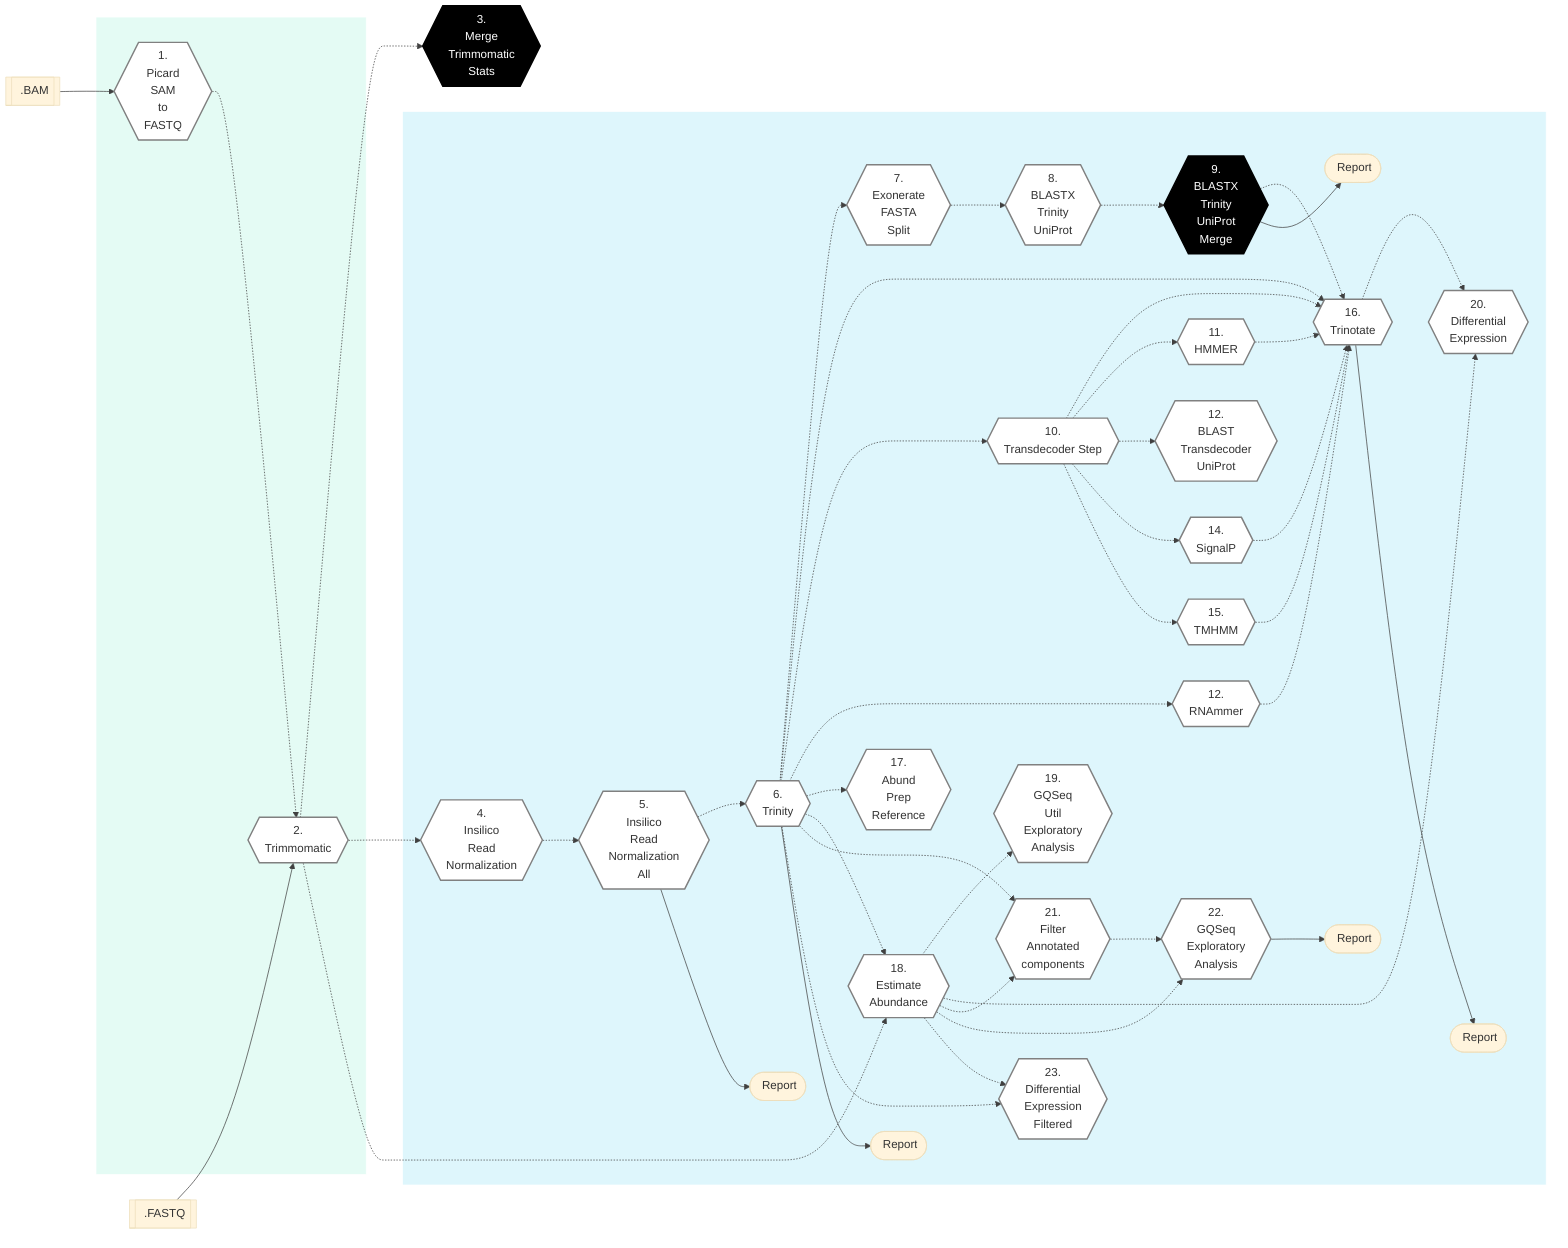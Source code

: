 %%{init: {'theme': 'base', 'themeVariables': { 'lineColor': '#404040'}}}%%

        %% GenPipes Schema for rnaseq_denovo_assembly.py
        %% Ref: https://bitbucket.org/mugqic/genpipes/src/master/pipelines/rnaseq_denovo_assembly/
        %% Author Shaloo Shalini <shalz@hotmail.com>

        graph LR

          Node1{{ 1. <br/> Picard <br/> SAM <br/>to <br/> FASTQ }}:::nodefill
          Node2{{ 2. <br/> Trimmomatic }}:::nodefill
          Node3{{ 3. <br/> Merge <br/> Trimmomatic <br/>Stats }}:::nodefillblack
          Node4{{ 4. <br/> Insilico<br/>Read<br/>Normalization }}:::nodefill
          Node5{{ 5. <br/> Insilico<br/>Read<br/>Normalization<br/>All }}:::nodefill
          Node6{{ 6. <br/> Trinity }}:::nodefill
          Node7{{ 7. <br/> Exonerate <br/> FASTA <br/> Split }}:::nodefill
          Node8{{ 8. <br/> BLASTX <br/> Trinity <br/> UniProt }}:::nodefill
          Node9{{ 9. <br/> BLASTX <br/> Trinity <br/> UniProt <br/> Merge}}:::nodefillblack
          Node10{{ 10. <br/> Transdecoder Step }}:::nodefill
          Node11{{ 11. <br/> HMMER }}:::nodefill
          Node12{{ 12. <br/> RNAmmer }}:::nodefill
          Node13{{ 12. <br/> BLAST <br/> Transdecoder <br/> UniProt }}:::nodefill
          Node14{{ 14. <br/> SignalP }}:::nodefill
          Node15{{ 15. <br/> TMHMM }}:::nodefill
          Node16{{ 16. <br/> Trinotate }}:::nodefill
          Node17{{ 17. <br/> Abund <br/> Prep <br/> Reference }}:::nodefill
          Node18{{ 18. <br/> Estimate <br/> Abundance }}:::nodefill
          Node19{{ 19. <br/> GQSeq <br/> Util <br/> Exploratory <br/> Analysis }}:::nodefill
          Node20{{ 20. <br/> Differential <br/> Expression }}:::nodefill
          Node21{{ 21. <br/> Filter <br/> Annotated <br/> components }}:::nodefill
          Node22{{ 22. <br/> GQSeq <br/> Exploratory <br/> Analysis }}:::nodefill
          Node23{{ 23. <br/> Differential <br/> Expression <br/> Filtered }}:::nodefill

          Input1[[fa:fa-file-archive-o .BAM]]
          Input2[[fa:fa-file-archive-o .FASTQ]]
          IROP([fa:fa-sticky-note-o Report ])
          BTOP([fa:fa-sticky-note-o Report ])
          TrinityOP([fa:fa-sticky-note-o Report ])
          TrinotateOP([fa:fa-sticky-note-o Report ])
          Output([fa:fa-sticky-note-o Report ])

          Input1 --> Node1 -.-> Node2
          Input2 --> Node2

          Node2 -.-> Node3 & Node4 & Node18
          Node4 -.-> Node5 -.-> Node6 -.-> Node7 -.-> Node8 -.-> Node9
          Node6 & Node9 & Node10 & Node11 & Node12 & Node14 & Node15 -.-> Node16
          Node6 -.-> Node10 & Node12 & Node17 & Node18 & Node21 & Node23
          Node10 -.-> Node11 & Node13 & Node14 & Node15
          Node16 -.-> Node20
          Node18 -.-> Node19 & Node20 & Node21 & Node22 & Node23
          Node21 -.-> Node22

          Node5 --> IROP
          Node6 --> TrinityOP
          Node9 --> BTOP
          Node16 --> TrinotateOP
          Node22 --> Output

          subgraph readSetSteps[" "]
            Node1
            Node2
          end
          subgraph sampleSetSteps[" "]
            Node4
            Node5
            Node6
            Node7
            Node8
            Node9
            Node10
            Node11
            Node12
            Node13
            Node14
            Node15
            Node16
            Node17
            Node18
            Node19
            Node20
            Node21
            Node22
            Node23
            IROP
            BTOP
            TrinityOP
            TrinotateOP
            Output
          end
          classDef greenRect fill:#E4FBF4,stroke:white
          class readSetSteps greenRect
          classDef blueRect fill:#DEF6FC,stroke:white
          class sampleSetSteps blueRect
          classDef nodefill fill:#ffffff,stroke:gray,stroke-width:2px
          classDef nodefillblack fill:black,stroke:black,color:white,stroke-width:2px